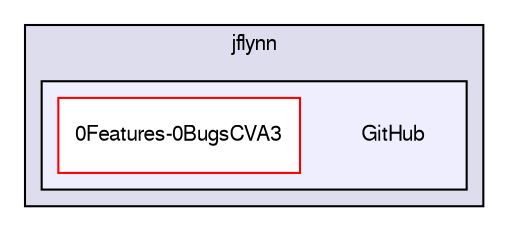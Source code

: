 digraph "GitHub" {
  compound=true
  node [ fontsize="10", fontname="FreeSans"];
  edge [ labelfontsize="10", labelfontname="FreeSans"];
  subgraph clusterdir_bdc778f2532979b14047db746cff355e {
    graph [ bgcolor="#ddddee", pencolor="black", label="jflynn" fontname="FreeSans", fontsize="10", URL="dir_bdc778f2532979b14047db746cff355e.html"]
  subgraph clusterdir_2574d9408e4f5346b90b61e8927cd493 {
    graph [ bgcolor="#eeeeff", pencolor="black", label="" URL="dir_2574d9408e4f5346b90b61e8927cd493.html"];
    dir_2574d9408e4f5346b90b61e8927cd493 [shape=plaintext label="GitHub"];
    dir_494011d88441c303ca0df2a05eb3908c [shape=box label="0Features-0BugsCVA3" color="red" fillcolor="white" style="filled" URL="dir_494011d88441c303ca0df2a05eb3908c.html"];
  }
  }
}
